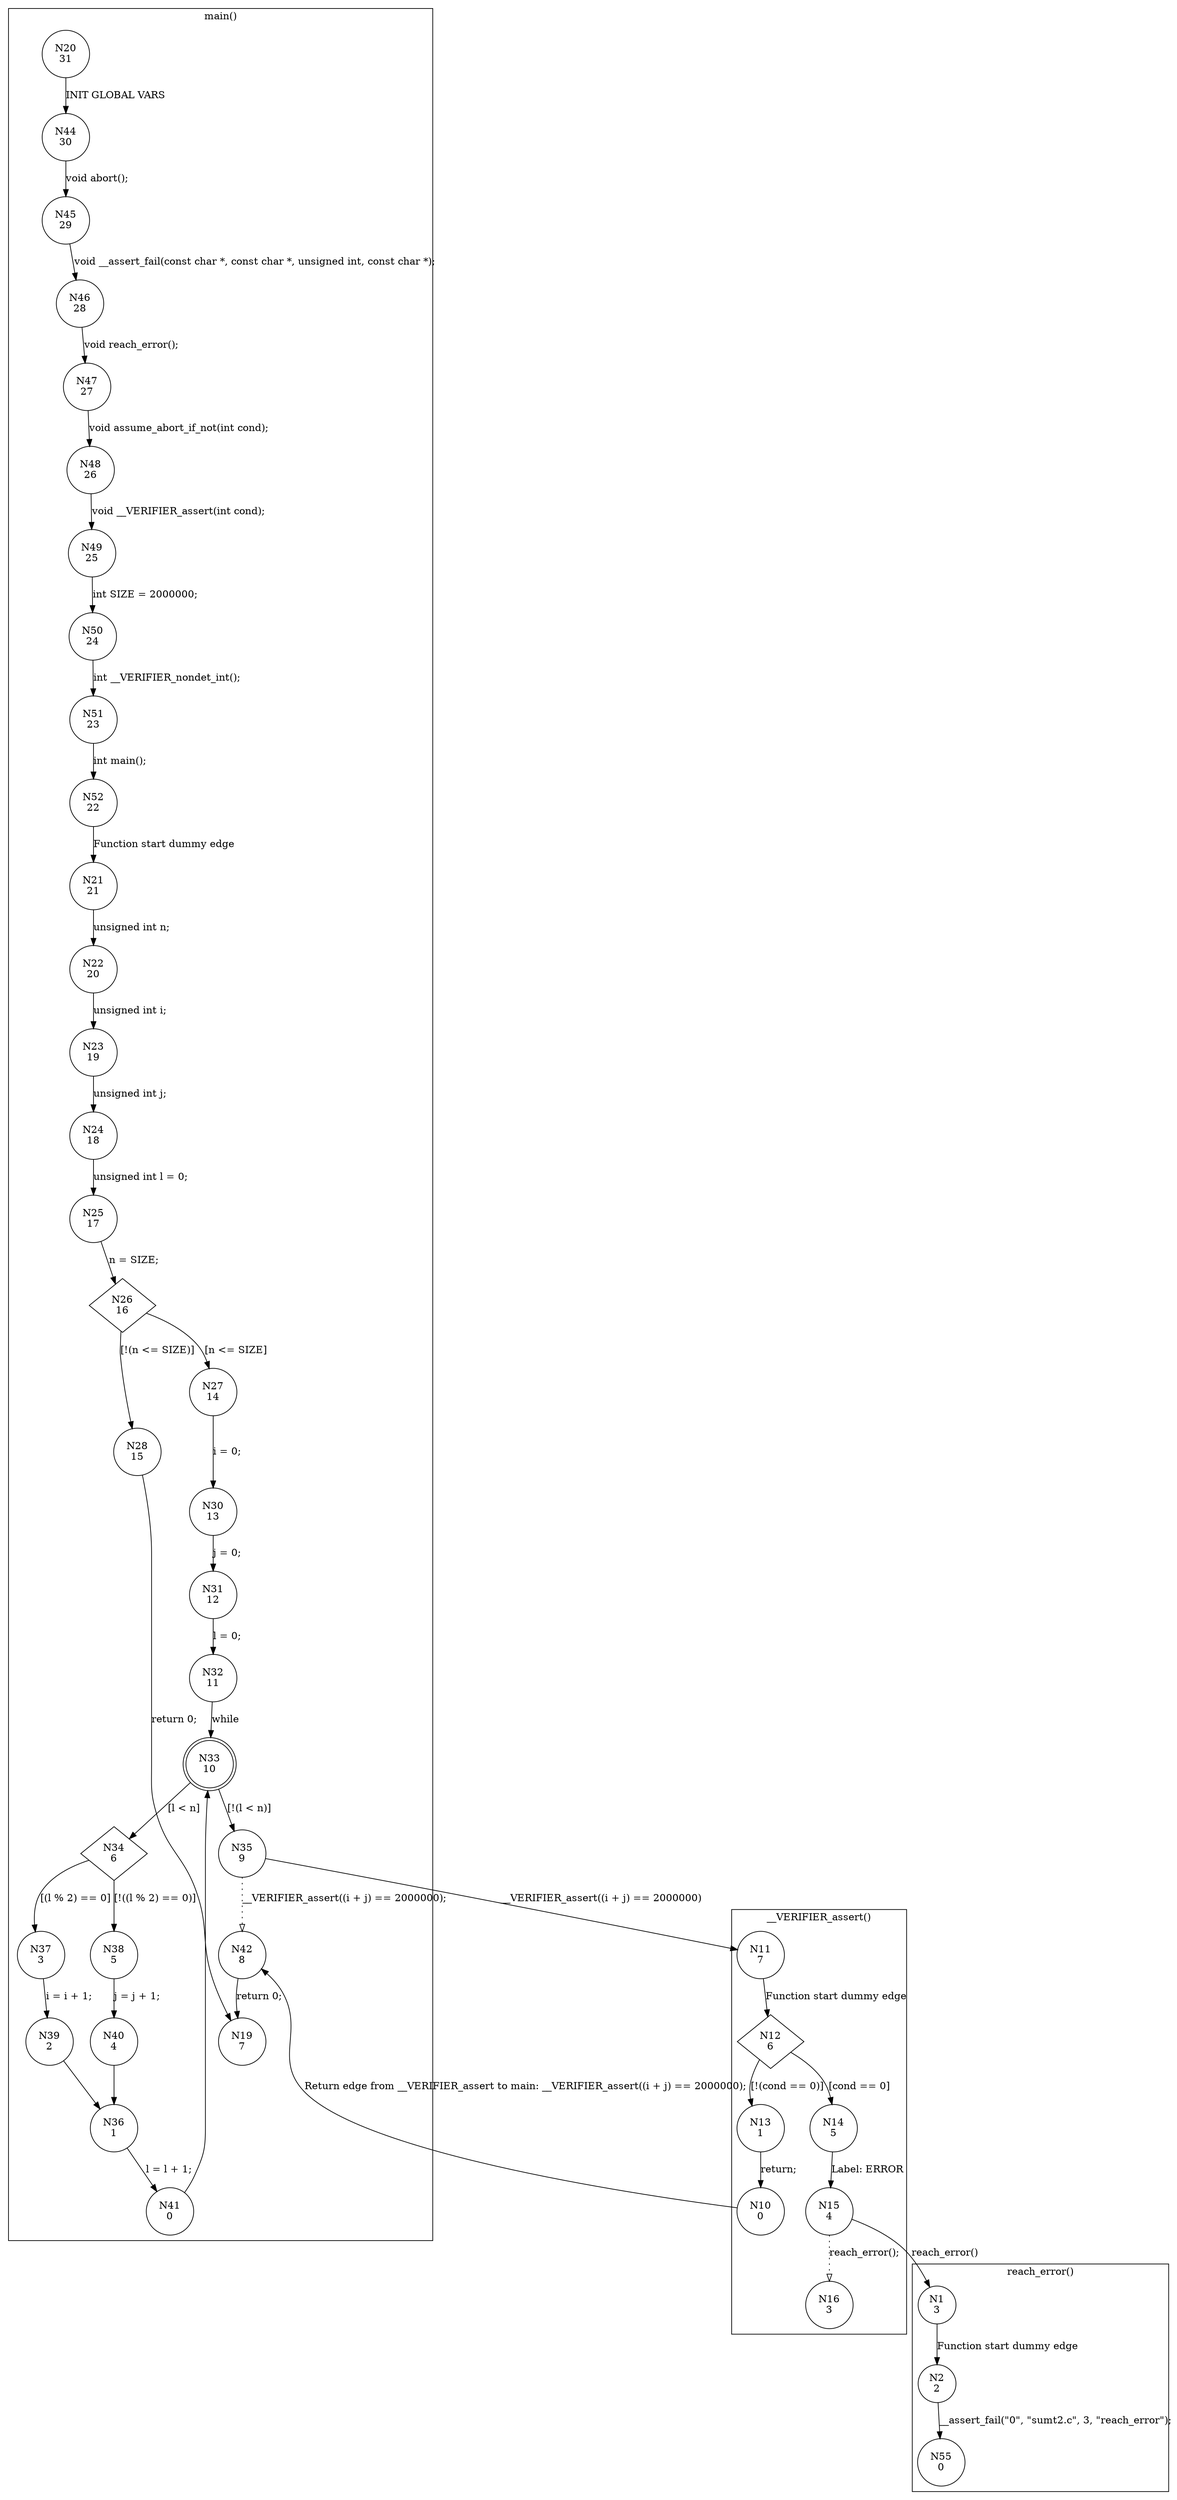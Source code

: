 digraph CFA {
20 [shape="circle" label="N20\n31"]
44 [shape="circle" label="N44\n30"]
45 [shape="circle" label="N45\n29"]
46 [shape="circle" label="N46\n28"]
47 [shape="circle" label="N47\n27"]
48 [shape="circle" label="N48\n26"]
49 [shape="circle" label="N49\n25"]
50 [shape="circle" label="N50\n24"]
51 [shape="circle" label="N51\n23"]
52 [shape="circle" label="N52\n22"]
21 [shape="circle" label="N21\n21"]
22 [shape="circle" label="N22\n20"]
23 [shape="circle" label="N23\n19"]
24 [shape="circle" label="N24\n18"]
25 [shape="circle" label="N25\n17"]
26 [shape="diamond" label="N26\n16"]
28 [shape="circle" label="N28\n15"]
19 [shape="circle" label="N19\n7"]
27 [shape="circle" label="N27\n14"]
30 [shape="circle" label="N30\n13"]
31 [shape="circle" label="N31\n12"]
32 [shape="circle" label="N32\n11"]
33 [shape="doublecircle" label="N33\n10"]
35 [shape="circle" label="N35\n9"]
11 [shape="circle" label="N11\n7"]
12 [shape="diamond" label="N12\n6"]
13 [shape="circle" label="N13\n1"]
10 [shape="circle" label="N10\n0"]
42 [shape="circle" label="N42\n8"]
14 [shape="circle" label="N14\n5"]
15 [shape="circle" label="N15\n4"]
1 [shape="circle" label="N1\n3"]
2 [shape="circle" label="N2\n2"]
55 [shape="circle" label="N55\n0"]
16 [shape="circle" label="N16\n3"]
34 [shape="diamond" label="N34\n6"]
38 [shape="circle" label="N38\n5"]
40 [shape="circle" label="N40\n4"]
36 [shape="circle" label="N36\n1"]
41 [shape="circle" label="N41\n0"]
37 [shape="circle" label="N37\n3"]
39 [shape="circle" label="N39\n2"]
node [shape="circle"]
subgraph cluster___VERIFIER_assert {
label="__VERIFIER_assert()"
11 -> 12 [label="Function start dummy edge"]
12 -> 14 [label="[cond == 0]"]
12 -> 13 [label="[!(cond == 0)]"]
13 -> 10 [label="return;"]
14 -> 15 [label="Label: ERROR"]
15 -> 16 [label="reach_error();" style="dotted" arrowhead="empty"]}
subgraph cluster_assume_abort_if_not {
label="assume_abort_if_not()"
}
subgraph cluster_main {
label="main()"
20 -> 44 [label="INIT GLOBAL VARS"]
44 -> 45 [label="void abort();"]
45 -> 46 [label="void __assert_fail(const char *, const char *, unsigned int, const char *);"]
46 -> 47 [label="void reach_error();"]
47 -> 48 [label="void assume_abort_if_not(int cond);"]
48 -> 49 [label="void __VERIFIER_assert(int cond);"]
49 -> 50 [label="int SIZE = 2000000;"]
50 -> 51 [label="int __VERIFIER_nondet_int();"]
51 -> 52 [label="int main();"]
52 -> 21 [label="Function start dummy edge"]
21 -> 22 [label="unsigned int n;"]
22 -> 23 [label="unsigned int i;"]
23 -> 24 [label="unsigned int j;"]
24 -> 25 [label="unsigned int l = 0;"]
25 -> 26 [label="n = SIZE;"]
26 -> 27 [label="[n <= SIZE]"]
26 -> 28 [label="[!(n <= SIZE)]"]
28 -> 19 [label="return 0;"]
27 -> 30 [label="i = 0;"]
30 -> 31 [label="j = 0;"]
31 -> 32 [label="l = 0;"]
32 -> 33 [label="while"]
33 -> 34 [label="[l < n]"]
33 -> 35 [label="[!(l < n)]"]
35 -> 42 [label="__VERIFIER_assert((i + j) == 2000000);" style="dotted" arrowhead="empty"]
42 -> 19 [label="return 0;"]
34 -> 37 [label="[(l % 2) == 0]"]
34 -> 38 [label="[!((l % 2) == 0)]"]
38 -> 40 [label="j = j + 1;"]
40 -> 36 [label=""]
36 -> 41 [label="l = l + 1;"]
41 -> 33 [label=""]
37 -> 39 [label="i = i + 1;"]
39 -> 36 [label=""]}
subgraph cluster_reach_error {
label="reach_error()"
1 -> 2 [label="Function start dummy edge"]
2 -> 55 [label="__assert_fail(\"0\", \"sumt2.c\", 3, \"reach_error\");"]}
35 -> 11 [label="__VERIFIER_assert((i + j) == 2000000)"]
10 -> 42 [label="Return edge from __VERIFIER_assert to main: __VERIFIER_assert((i + j) == 2000000);"]
15 -> 1 [label="reach_error()"]}